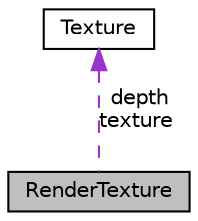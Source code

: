 digraph "RenderTexture"
{
 // LATEX_PDF_SIZE
  edge [fontname="Helvetica",fontsize="10",labelfontname="Helvetica",labelfontsize="10"];
  node [fontname="Helvetica",fontsize="10",shape=record];
  Node1 [label="RenderTexture",height=0.2,width=0.4,color="black", fillcolor="grey75", style="filled", fontcolor="black",tooltip=" "];
  Node2 -> Node1 [dir="back",color="darkorchid3",fontsize="10",style="dashed",label=" depth\ntexture" ,fontname="Helvetica"];
  Node2 [label="Texture",height=0.2,width=0.4,color="black", fillcolor="white", style="filled",URL="$struct_texture.html",tooltip=" "];
}

